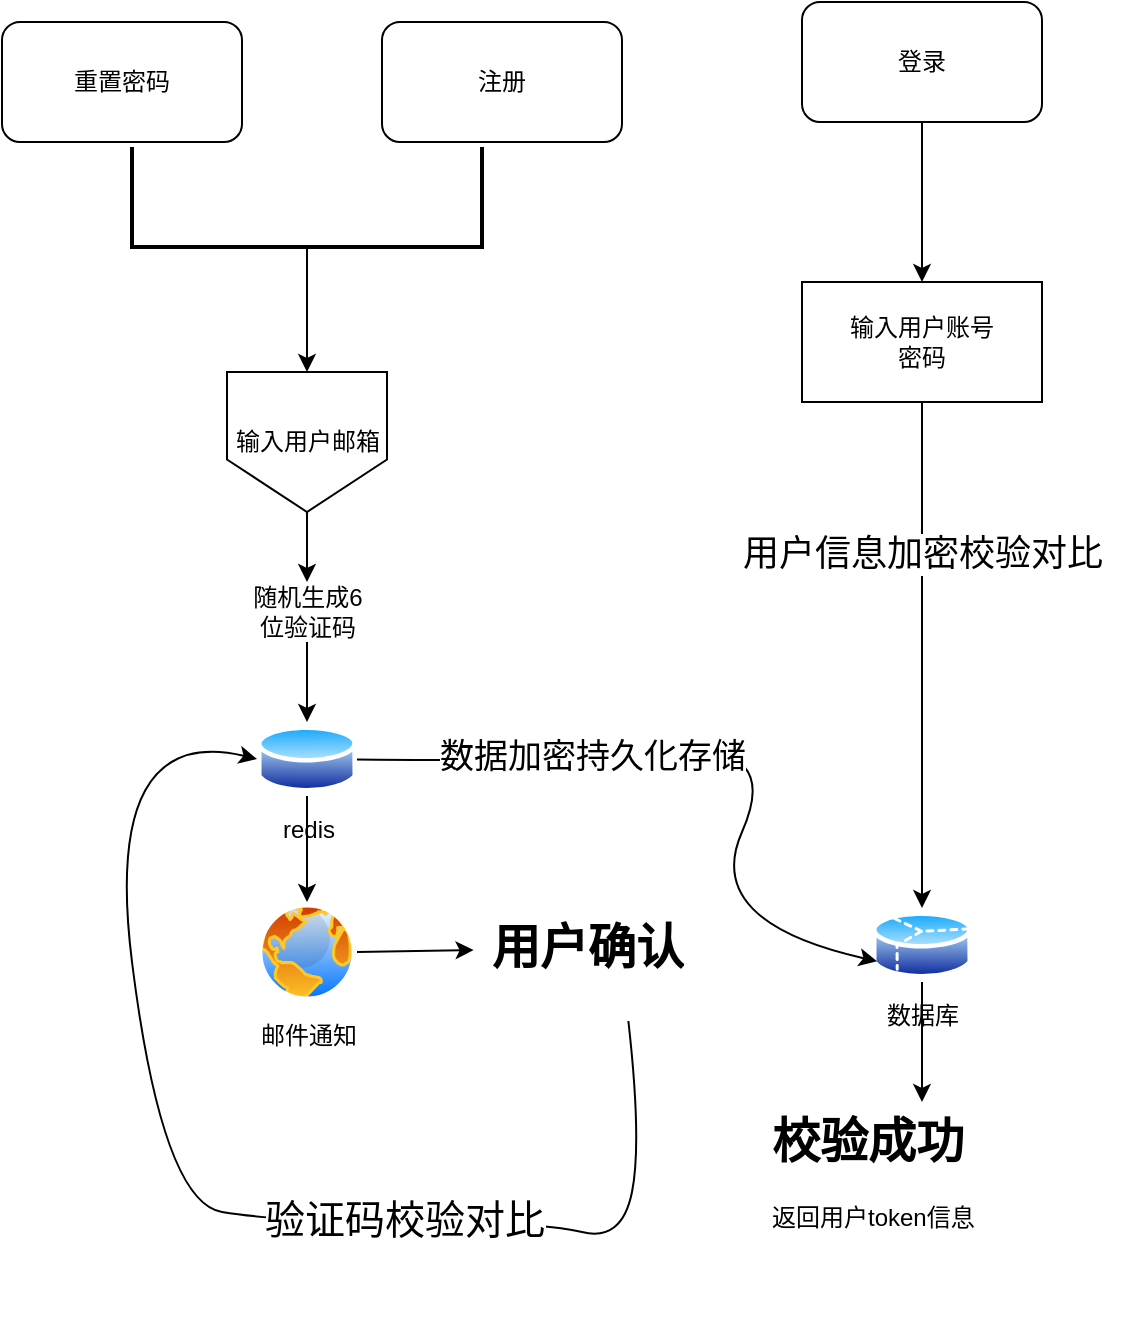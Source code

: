 <mxfile version="21.2.2" type="github">
  <diagram name="Page-1" id="5f0bae14-7c28-e335-631c-24af17079c00">
    <mxGraphModel dx="1505" dy="989" grid="1" gridSize="10" guides="1" tooltips="1" connect="1" arrows="1" fold="1" page="1" pageScale="1" pageWidth="1100" pageHeight="850" background="none" math="0" shadow="0">
      <root>
        <mxCell id="0" />
        <mxCell id="1" parent="0" />
        <mxCell id="LXzwiHQWEJw4YaXI4GBI-1" value="注册" style="rounded=1;whiteSpace=wrap;html=1;" vertex="1" parent="1">
          <mxGeometry x="350" y="130" width="120" height="60" as="geometry" />
        </mxCell>
        <mxCell id="LXzwiHQWEJw4YaXI4GBI-22" value="" style="edgeStyle=orthogonalEdgeStyle;rounded=0;orthogonalLoop=1;jettySize=auto;html=1;" edge="1" parent="1" source="LXzwiHQWEJw4YaXI4GBI-2" target="LXzwiHQWEJw4YaXI4GBI-21">
          <mxGeometry relative="1" as="geometry" />
        </mxCell>
        <mxCell id="LXzwiHQWEJw4YaXI4GBI-2" value="登录" style="rounded=1;whiteSpace=wrap;html=1;" vertex="1" parent="1">
          <mxGeometry x="560" y="120" width="120" height="60" as="geometry" />
        </mxCell>
        <mxCell id="LXzwiHQWEJw4YaXI4GBI-3" value="重置密码" style="rounded=1;whiteSpace=wrap;html=1;" vertex="1" parent="1">
          <mxGeometry x="160" y="130" width="120" height="60" as="geometry" />
        </mxCell>
        <mxCell id="LXzwiHQWEJw4YaXI4GBI-5" value="输入用户邮箱" style="shape=offPageConnector;whiteSpace=wrap;html=1;" vertex="1" parent="1">
          <mxGeometry x="272.5" y="305" width="80" height="70" as="geometry" />
        </mxCell>
        <mxCell id="LXzwiHQWEJw4YaXI4GBI-6" value="" style="strokeWidth=2;html=1;shape=mxgraph.flowchart.annotation_1;align=left;pointerEvents=1;rotation=-90;" vertex="1" parent="1">
          <mxGeometry x="287.5" y="130" width="50" height="175" as="geometry" />
        </mxCell>
        <mxCell id="LXzwiHQWEJw4YaXI4GBI-8" value="" style="endArrow=classic;html=1;rounded=0;exitX=0;exitY=0.5;exitDx=0;exitDy=0;exitPerimeter=0;entryX=0.5;entryY=0;entryDx=0;entryDy=0;" edge="1" parent="1" source="LXzwiHQWEJw4YaXI4GBI-6" target="LXzwiHQWEJw4YaXI4GBI-5">
          <mxGeometry width="50" height="50" relative="1" as="geometry">
            <mxPoint x="110" y="290" as="sourcePoint" />
            <mxPoint x="110" y="400" as="targetPoint" />
          </mxGeometry>
        </mxCell>
        <mxCell id="LXzwiHQWEJw4YaXI4GBI-9" value="redis" style="image;aspect=fixed;perimeter=ellipsePerimeter;html=1;align=center;shadow=0;dashed=0;spacingTop=3;image=img/lib/active_directory/database.svg;" vertex="1" parent="1">
          <mxGeometry x="287.5" y="480" width="50" height="37" as="geometry" />
        </mxCell>
        <mxCell id="LXzwiHQWEJw4YaXI4GBI-10" value="随机生成6位验证码" style="text;html=1;strokeColor=none;fillColor=none;align=center;verticalAlign=middle;whiteSpace=wrap;rounded=0;" vertex="1" parent="1">
          <mxGeometry x="282.5" y="410" width="60" height="30" as="geometry" />
        </mxCell>
        <mxCell id="LXzwiHQWEJw4YaXI4GBI-11" value="" style="endArrow=classic;html=1;rounded=0;exitX=0.5;exitY=1;exitDx=0;exitDy=0;entryX=0.5;entryY=0;entryDx=0;entryDy=0;" edge="1" parent="1" source="LXzwiHQWEJw4YaXI4GBI-5" target="LXzwiHQWEJw4YaXI4GBI-10">
          <mxGeometry width="50" height="50" relative="1" as="geometry">
            <mxPoint x="80" y="560" as="sourcePoint" />
            <mxPoint x="130" y="510" as="targetPoint" />
          </mxGeometry>
        </mxCell>
        <mxCell id="LXzwiHQWEJw4YaXI4GBI-12" value="" style="endArrow=classic;html=1;rounded=0;exitX=0.5;exitY=1;exitDx=0;exitDy=0;entryX=0.5;entryY=0;entryDx=0;entryDy=0;" edge="1" parent="1" source="LXzwiHQWEJw4YaXI4GBI-10" target="LXzwiHQWEJw4YaXI4GBI-9">
          <mxGeometry width="50" height="50" relative="1" as="geometry">
            <mxPoint x="520" y="520" as="sourcePoint" />
            <mxPoint x="570" y="470" as="targetPoint" />
          </mxGeometry>
        </mxCell>
        <mxCell id="LXzwiHQWEJw4YaXI4GBI-14" value="邮件通知" style="image;aspect=fixed;perimeter=ellipsePerimeter;html=1;align=center;shadow=0;dashed=0;spacingTop=3;image=img/lib/active_directory/internet_globe.svg;" vertex="1" parent="1">
          <mxGeometry x="287.5" y="570" width="50" height="50" as="geometry" />
        </mxCell>
        <mxCell id="LXzwiHQWEJw4YaXI4GBI-15" value="数据库" style="image;aspect=fixed;perimeter=ellipsePerimeter;html=1;align=center;shadow=0;dashed=0;spacingTop=3;image=img/lib/active_directory/database_partition_3.svg;" vertex="1" parent="1">
          <mxGeometry x="595" y="573" width="50" height="37" as="geometry" />
        </mxCell>
        <mxCell id="LXzwiHQWEJw4YaXI4GBI-16" value="" style="endArrow=classic;html=1;rounded=0;exitX=0.5;exitY=1;exitDx=0;exitDy=0;entryX=0.5;entryY=0;entryDx=0;entryDy=0;" edge="1" parent="1" source="LXzwiHQWEJw4YaXI4GBI-9" target="LXzwiHQWEJw4YaXI4GBI-14">
          <mxGeometry width="50" height="50" relative="1" as="geometry">
            <mxPoint x="520" y="520" as="sourcePoint" />
            <mxPoint x="570" y="470" as="targetPoint" />
          </mxGeometry>
        </mxCell>
        <mxCell id="LXzwiHQWEJw4YaXI4GBI-18" value="&lt;h1&gt;用户确认&lt;/h1&gt;&lt;p&gt;&lt;br&gt;&lt;/p&gt;" style="text;html=1;strokeColor=none;fillColor=none;spacing=5;spacingTop=-20;whiteSpace=wrap;overflow=hidden;rounded=0;" vertex="1" parent="1">
          <mxGeometry x="400" y="573" width="140" height="56.5" as="geometry" />
        </mxCell>
        <mxCell id="LXzwiHQWEJw4YaXI4GBI-19" value="" style="endArrow=classic;html=1;rounded=0;exitX=1;exitY=0.5;exitDx=0;exitDy=0;entryX=-0.03;entryY=0.372;entryDx=0;entryDy=0;entryPerimeter=0;" edge="1" parent="1" source="LXzwiHQWEJw4YaXI4GBI-14" target="LXzwiHQWEJw4YaXI4GBI-18">
          <mxGeometry width="50" height="50" relative="1" as="geometry">
            <mxPoint x="520" y="520" as="sourcePoint" />
            <mxPoint x="570" y="470" as="targetPoint" />
          </mxGeometry>
        </mxCell>
        <mxCell id="LXzwiHQWEJw4YaXI4GBI-21" value="输入用户账号&lt;br&gt;密码" style="rounded=0;whiteSpace=wrap;html=1;" vertex="1" parent="1">
          <mxGeometry x="560" y="260" width="120" height="60" as="geometry" />
        </mxCell>
        <mxCell id="LXzwiHQWEJw4YaXI4GBI-23" value="" style="curved=1;endArrow=classic;html=1;rounded=0;entryX=0;entryY=0.5;entryDx=0;entryDy=0;" edge="1" parent="1" source="LXzwiHQWEJw4YaXI4GBI-18" target="LXzwiHQWEJw4YaXI4GBI-9">
          <mxGeometry width="50" height="50" relative="1" as="geometry">
            <mxPoint x="440" y="740" as="sourcePoint" />
            <mxPoint x="180" y="690" as="targetPoint" />
            <Array as="points">
              <mxPoint x="480" y="690" />
              <mxPoint x="470" y="740" />
              <mxPoint x="430" y="730" />
              <mxPoint x="300" y="730" />
              <mxPoint x="240" y="720" />
              <mxPoint x="210" y="480" />
            </Array>
          </mxGeometry>
        </mxCell>
        <mxCell id="LXzwiHQWEJw4YaXI4GBI-24" value="&lt;font style=&quot;font-size: 20px;&quot;&gt;验证码校验对比&lt;/font&gt;" style="edgeLabel;html=1;align=center;verticalAlign=middle;resizable=0;points=[];" vertex="1" connectable="0" parent="LXzwiHQWEJw4YaXI4GBI-23">
          <mxGeometry x="-0.332" y="-2" relative="1" as="geometry">
            <mxPoint as="offset" />
          </mxGeometry>
        </mxCell>
        <mxCell id="LXzwiHQWEJw4YaXI4GBI-25" value="" style="curved=1;endArrow=classic;html=1;rounded=0;entryX=0;entryY=0.75;entryDx=0;entryDy=0;" edge="1" parent="1" source="LXzwiHQWEJw4YaXI4GBI-9" target="LXzwiHQWEJw4YaXI4GBI-15">
          <mxGeometry width="50" height="50" relative="1" as="geometry">
            <mxPoint x="500" y="490" as="sourcePoint" />
            <mxPoint x="550" y="440" as="targetPoint" />
            <Array as="points">
              <mxPoint x="440" y="500" />
              <mxPoint x="550" y="490" />
              <mxPoint x="510" y="580" />
            </Array>
          </mxGeometry>
        </mxCell>
        <mxCell id="LXzwiHQWEJw4YaXI4GBI-26" value="&lt;font style=&quot;font-size: 17px;&quot;&gt;数据加密持久化存储&lt;/font&gt;" style="edgeLabel;html=1;align=center;verticalAlign=middle;resizable=0;points=[];" vertex="1" connectable="0" parent="LXzwiHQWEJw4YaXI4GBI-25">
          <mxGeometry x="-0.413" y="1" relative="1" as="geometry">
            <mxPoint as="offset" />
          </mxGeometry>
        </mxCell>
        <mxCell id="LXzwiHQWEJw4YaXI4GBI-27" value="" style="endArrow=classic;html=1;rounded=0;entryX=0.5;entryY=0;entryDx=0;entryDy=0;exitX=0.5;exitY=1;exitDx=0;exitDy=0;" edge="1" parent="1" source="LXzwiHQWEJw4YaXI4GBI-21" target="LXzwiHQWEJw4YaXI4GBI-15">
          <mxGeometry width="50" height="50" relative="1" as="geometry">
            <mxPoint x="520" y="510" as="sourcePoint" />
            <mxPoint x="570" y="460" as="targetPoint" />
          </mxGeometry>
        </mxCell>
        <mxCell id="LXzwiHQWEJw4YaXI4GBI-28" value="&lt;font style=&quot;font-size: 18px;&quot;&gt;用户信息加密校验对比&lt;/font&gt;" style="edgeLabel;html=1;align=center;verticalAlign=middle;resizable=0;points=[];" vertex="1" connectable="0" parent="LXzwiHQWEJw4YaXI4GBI-27">
          <mxGeometry x="-0.404" relative="1" as="geometry">
            <mxPoint as="offset" />
          </mxGeometry>
        </mxCell>
        <mxCell id="LXzwiHQWEJw4YaXI4GBI-29" value="" style="endArrow=classic;html=1;rounded=0;exitX=0.5;exitY=1;exitDx=0;exitDy=0;entryX=0.421;entryY=0;entryDx=0;entryDy=0;entryPerimeter=0;" edge="1" parent="1" source="LXzwiHQWEJw4YaXI4GBI-15" target="LXzwiHQWEJw4YaXI4GBI-30">
          <mxGeometry width="50" height="50" relative="1" as="geometry">
            <mxPoint x="680" y="600" as="sourcePoint" />
            <mxPoint x="730" y="550" as="targetPoint" />
          </mxGeometry>
        </mxCell>
        <mxCell id="LXzwiHQWEJw4YaXI4GBI-30" value="&lt;h1&gt;校验成功&lt;/h1&gt;&lt;p&gt;返回用户token信息&lt;/p&gt;" style="text;html=1;strokeColor=none;fillColor=none;spacing=5;spacingTop=-20;whiteSpace=wrap;overflow=hidden;rounded=0;" vertex="1" parent="1">
          <mxGeometry x="540" y="670" width="190" height="120" as="geometry" />
        </mxCell>
      </root>
    </mxGraphModel>
  </diagram>
</mxfile>
